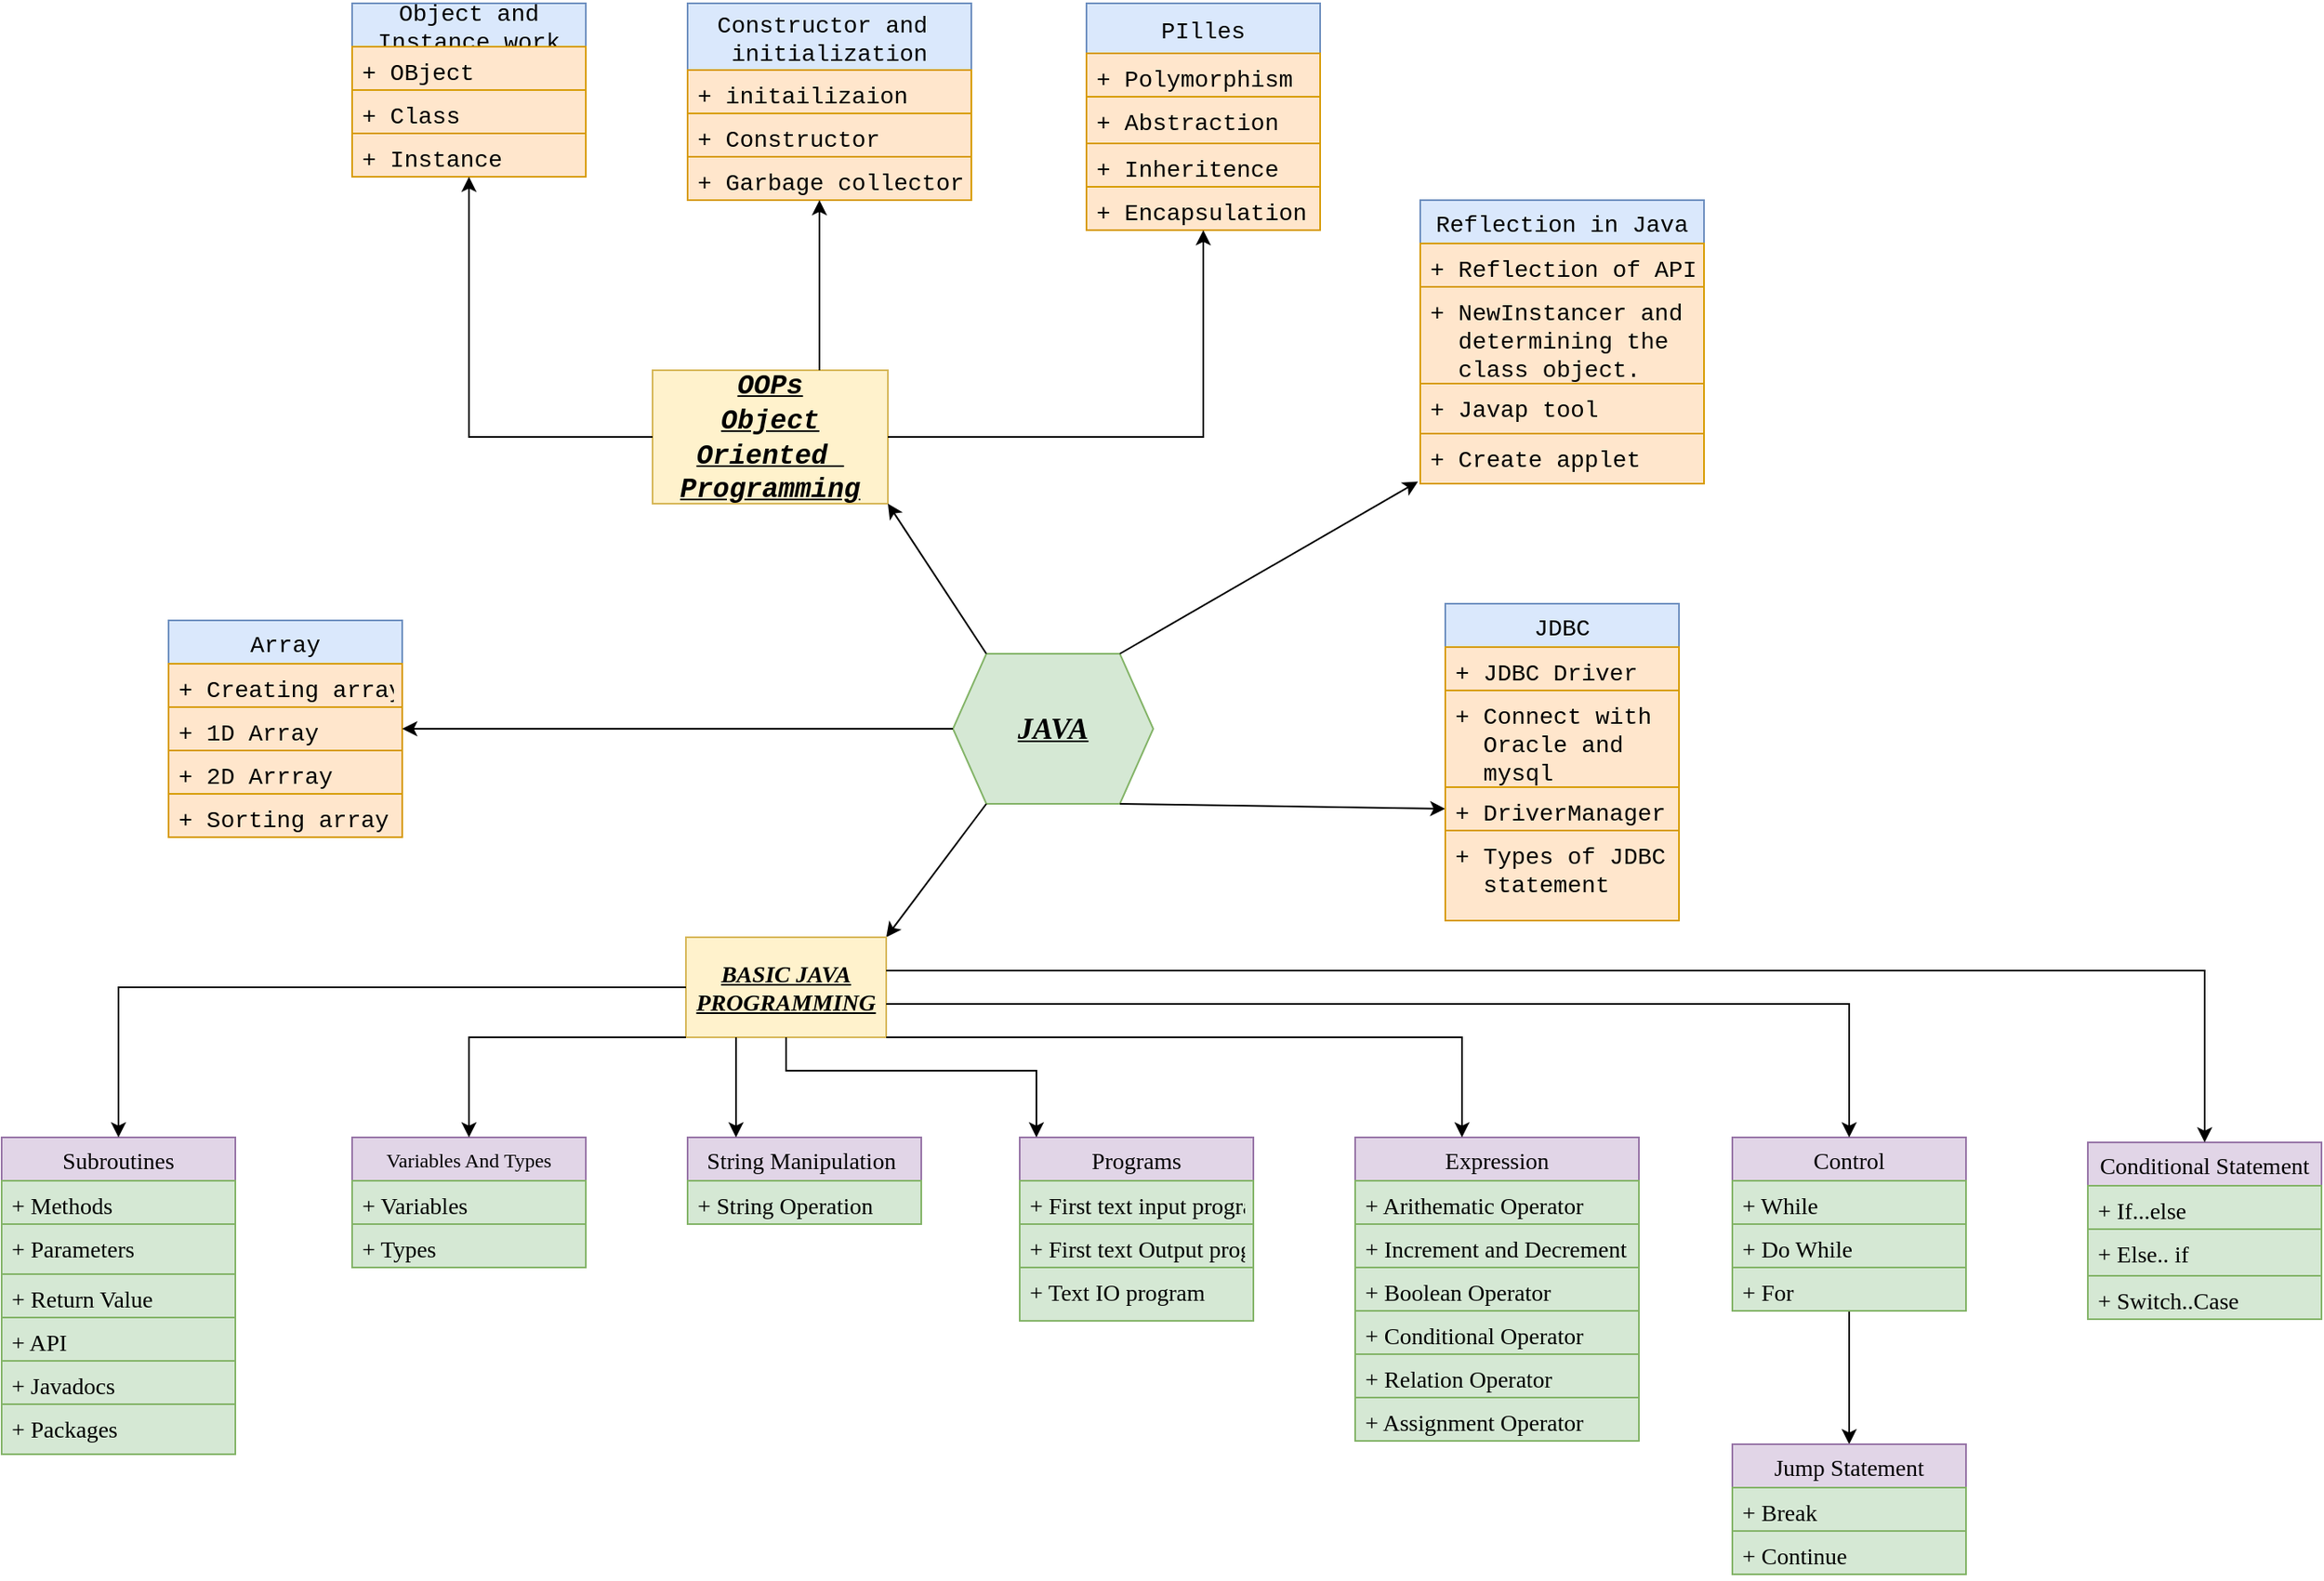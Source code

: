 <mxfile version="20.0.4" type="github"><diagram id="MmEPVt8AXvL0y0G6dtoI" name="Page-1"><mxGraphModel dx="1865" dy="1708" grid="1" gridSize="10" guides="1" tooltips="1" connect="1" arrows="1" fold="1" page="1" pageScale="1" pageWidth="827" pageHeight="1169" background="#FFFFFF" math="0" shadow="0"><root><mxCell id="0"/><mxCell id="1" parent="0"/><mxCell id="1txfP_tEEvy0SsZAOrRQ-7" value="&lt;h2&gt;&lt;i&gt;&lt;b&gt;&lt;u&gt;JAVA&lt;/u&gt;&lt;/b&gt;&lt;/i&gt;&lt;/h2&gt;" style="shape=hexagon;perimeter=hexagonPerimeter2;whiteSpace=wrap;html=1;fixedSize=1;fontFamily=Lucida Console;strokeColor=#82b366;rounded=0;sketch=0;shadow=0;fillColor=#d5e8d4;" parent="1" vertex="1"><mxGeometry x="360" y="230" width="120" height="90" as="geometry"/></mxCell><mxCell id="1txfP_tEEvy0SsZAOrRQ-9" value="" style="endArrow=classic;html=1;rounded=0;fontFamily=Lucida Console;entryX=1;entryY=0;entryDx=0;entryDy=0;" parent="1" target="1txfP_tEEvy0SsZAOrRQ-11" edge="1"><mxGeometry width="50" height="50" relative="1" as="geometry"><mxPoint x="380" y="320" as="sourcePoint"/><mxPoint x="330" y="400" as="targetPoint"/></mxGeometry></mxCell><mxCell id="1txfP_tEEvy0SsZAOrRQ-11" value="&lt;h3&gt;&lt;b&gt;&lt;u&gt;&lt;i&gt;&lt;font face=&quot;Times New Roman&quot;&gt;BASIC JAVA PROGRAMMING&lt;/font&gt;&lt;/i&gt;&lt;/u&gt;&lt;/b&gt;&lt;/h3&gt;" style="rounded=0;whiteSpace=wrap;html=1;shadow=0;sketch=0;fontFamily=Lucida Console;strokeColor=#d6b656;fillColor=#fff2cc;" parent="1" vertex="1"><mxGeometry x="200" y="400" width="120" height="60" as="geometry"/></mxCell><mxCell id="1txfP_tEEvy0SsZAOrRQ-21" value="Variables And Types" style="swimlane;fontStyle=0;childLayout=stackLayout;horizontal=1;startSize=26;fillColor=#e1d5e7;horizontalStack=0;resizeParent=1;resizeParentMax=0;resizeLast=0;collapsible=1;marginBottom=0;rounded=0;shadow=0;sketch=0;fontFamily=Times New Roman;strokeColor=#9673a6;" parent="1" vertex="1"><mxGeometry y="520" width="140" height="78" as="geometry"/></mxCell><mxCell id="1txfP_tEEvy0SsZAOrRQ-22" value="+ Variables" style="text;strokeColor=#82b366;fillColor=#d5e8d4;align=left;verticalAlign=top;spacingLeft=4;spacingRight=4;overflow=hidden;rotatable=0;points=[[0,0.5],[1,0.5]];portConstraint=eastwest;rounded=0;shadow=0;sketch=0;fontFamily=Times New Roman;fontSize=14;" parent="1txfP_tEEvy0SsZAOrRQ-21" vertex="1"><mxGeometry y="26" width="140" height="26" as="geometry"/></mxCell><mxCell id="1txfP_tEEvy0SsZAOrRQ-23" value="+ Types" style="text;strokeColor=#82b366;fillColor=#d5e8d4;align=left;verticalAlign=top;spacingLeft=4;spacingRight=4;overflow=hidden;rotatable=0;points=[[0,0.5],[1,0.5]];portConstraint=eastwest;rounded=0;shadow=0;sketch=0;fontFamily=Times New Roman;fontSize=14;" parent="1txfP_tEEvy0SsZAOrRQ-21" vertex="1"><mxGeometry y="52" width="140" height="26" as="geometry"/></mxCell><mxCell id="1txfP_tEEvy0SsZAOrRQ-25" value="String Manipulation " style="swimlane;fontStyle=0;childLayout=stackLayout;horizontal=1;startSize=26;fillColor=#e1d5e7;horizontalStack=0;resizeParent=1;resizeParentMax=0;resizeLast=0;collapsible=1;marginBottom=0;rounded=0;shadow=0;sketch=0;fontFamily=Times New Roman;fontSize=14;strokeColor=#9673a6;" parent="1" vertex="1"><mxGeometry x="201" y="520" width="140" height="52" as="geometry"/></mxCell><mxCell id="1txfP_tEEvy0SsZAOrRQ-26" value="+ String Operation" style="text;strokeColor=#82b366;fillColor=#d5e8d4;align=left;verticalAlign=top;spacingLeft=4;spacingRight=4;overflow=hidden;rotatable=0;points=[[0,0.5],[1,0.5]];portConstraint=eastwest;rounded=0;shadow=0;sketch=0;fontFamily=Times New Roman;fontSize=14;" parent="1txfP_tEEvy0SsZAOrRQ-25" vertex="1"><mxGeometry y="26" width="140" height="26" as="geometry"/></mxCell><mxCell id="1txfP_tEEvy0SsZAOrRQ-29" value="Programs" style="swimlane;fontStyle=0;childLayout=stackLayout;horizontal=1;startSize=26;fillColor=#e1d5e7;horizontalStack=0;resizeParent=1;resizeParentMax=0;resizeLast=0;collapsible=1;marginBottom=0;rounded=0;shadow=0;sketch=0;fontFamily=Times New Roman;fontSize=14;strokeColor=#9673a6;" parent="1" vertex="1"><mxGeometry x="400" y="520" width="140" height="110" as="geometry"/></mxCell><mxCell id="1txfP_tEEvy0SsZAOrRQ-30" value="+ First text input program" style="text;strokeColor=#82b366;fillColor=#d5e8d4;align=left;verticalAlign=top;spacingLeft=4;spacingRight=4;overflow=hidden;rotatable=0;points=[[0,0.5],[1,0.5]];portConstraint=eastwest;rounded=0;shadow=0;sketch=0;fontFamily=Times New Roman;fontSize=14;" parent="1txfP_tEEvy0SsZAOrRQ-29" vertex="1"><mxGeometry y="26" width="140" height="26" as="geometry"/></mxCell><mxCell id="1txfP_tEEvy0SsZAOrRQ-31" value="+ First text Output program" style="text;strokeColor=#82b366;fillColor=#d5e8d4;align=left;verticalAlign=top;spacingLeft=4;spacingRight=4;overflow=hidden;rotatable=0;points=[[0,0.5],[1,0.5]];portConstraint=eastwest;rounded=0;shadow=0;sketch=0;fontFamily=Times New Roman;fontSize=14;" parent="1txfP_tEEvy0SsZAOrRQ-29" vertex="1"><mxGeometry y="52" width="140" height="26" as="geometry"/></mxCell><mxCell id="1txfP_tEEvy0SsZAOrRQ-32" value="+ Text IO program&#10;" style="text;strokeColor=#82b366;fillColor=#d5e8d4;align=left;verticalAlign=top;spacingLeft=4;spacingRight=4;overflow=hidden;rotatable=0;points=[[0,0.5],[1,0.5]];portConstraint=eastwest;rounded=0;shadow=0;sketch=0;fontFamily=Times New Roman;fontSize=14;" parent="1txfP_tEEvy0SsZAOrRQ-29" vertex="1"><mxGeometry y="78" width="140" height="32" as="geometry"/></mxCell><mxCell id="1txfP_tEEvy0SsZAOrRQ-34" value="Expression" style="swimlane;fontStyle=0;childLayout=stackLayout;horizontal=1;startSize=26;fillColor=#e1d5e7;horizontalStack=0;resizeParent=1;resizeParentMax=0;resizeLast=0;collapsible=1;marginBottom=0;rounded=0;shadow=0;sketch=0;fontFamily=Times New Roman;fontSize=14;strokeColor=#9673a6;" parent="1" vertex="1"><mxGeometry x="601" y="520" width="170" height="182" as="geometry"/></mxCell><mxCell id="1txfP_tEEvy0SsZAOrRQ-35" value="+ Arithematic Operator" style="text;strokeColor=#82b366;fillColor=#d5e8d4;align=left;verticalAlign=top;spacingLeft=4;spacingRight=4;overflow=hidden;rotatable=0;points=[[0,0.5],[1,0.5]];portConstraint=eastwest;rounded=0;shadow=0;sketch=0;fontFamily=Times New Roman;fontSize=14;" parent="1txfP_tEEvy0SsZAOrRQ-34" vertex="1"><mxGeometry y="26" width="170" height="26" as="geometry"/></mxCell><mxCell id="1txfP_tEEvy0SsZAOrRQ-36" value="+ Increment and Decrement " style="text;strokeColor=#82b366;fillColor=#d5e8d4;align=left;verticalAlign=top;spacingLeft=4;spacingRight=4;overflow=hidden;rotatable=0;points=[[0,0.5],[1,0.5]];portConstraint=eastwest;rounded=0;shadow=0;sketch=0;fontFamily=Times New Roman;fontSize=14;" parent="1txfP_tEEvy0SsZAOrRQ-34" vertex="1"><mxGeometry y="52" width="170" height="26" as="geometry"/></mxCell><mxCell id="1txfP_tEEvy0SsZAOrRQ-51" value="+ Boolean Operator " style="text;strokeColor=#82b366;fillColor=#d5e8d4;align=left;verticalAlign=top;spacingLeft=4;spacingRight=4;overflow=hidden;rotatable=0;points=[[0,0.5],[1,0.5]];portConstraint=eastwest;rounded=0;shadow=0;sketch=0;fontFamily=Times New Roman;fontSize=14;" parent="1txfP_tEEvy0SsZAOrRQ-34" vertex="1"><mxGeometry y="78" width="170" height="26" as="geometry"/></mxCell><mxCell id="1txfP_tEEvy0SsZAOrRQ-52" value="+ Conditional Operator" style="text;strokeColor=#82b366;fillColor=#d5e8d4;align=left;verticalAlign=top;spacingLeft=4;spacingRight=4;overflow=hidden;rotatable=0;points=[[0,0.5],[1,0.5]];portConstraint=eastwest;rounded=0;shadow=0;sketch=0;fontFamily=Times New Roman;fontSize=14;" parent="1txfP_tEEvy0SsZAOrRQ-34" vertex="1"><mxGeometry y="104" width="170" height="26" as="geometry"/></mxCell><mxCell id="1txfP_tEEvy0SsZAOrRQ-37" value="+ Relation Operator" style="text;strokeColor=#82b366;fillColor=#d5e8d4;align=left;verticalAlign=top;spacingLeft=4;spacingRight=4;overflow=hidden;rotatable=0;points=[[0,0.5],[1,0.5]];portConstraint=eastwest;rounded=0;shadow=0;sketch=0;fontFamily=Times New Roman;fontSize=14;" parent="1txfP_tEEvy0SsZAOrRQ-34" vertex="1"><mxGeometry y="130" width="170" height="26" as="geometry"/></mxCell><mxCell id="1txfP_tEEvy0SsZAOrRQ-53" value="+ Assignment Operator" style="text;strokeColor=#82b366;fillColor=#d5e8d4;align=left;verticalAlign=top;spacingLeft=4;spacingRight=4;overflow=hidden;rotatable=0;points=[[0,0.5],[1,0.5]];portConstraint=eastwest;rounded=0;shadow=0;sketch=0;fontFamily=Times New Roman;fontSize=14;" parent="1txfP_tEEvy0SsZAOrRQ-34" vertex="1"><mxGeometry y="156" width="170" height="26" as="geometry"/></mxCell><mxCell id="1txfP_tEEvy0SsZAOrRQ-77" value="" style="edgeStyle=orthogonalEdgeStyle;rounded=0;orthogonalLoop=1;jettySize=auto;html=1;fontFamily=Times New Roman;fontSize=14;" parent="1" source="1txfP_tEEvy0SsZAOrRQ-69" target="1txfP_tEEvy0SsZAOrRQ-73" edge="1"><mxGeometry relative="1" as="geometry"/></mxCell><mxCell id="1txfP_tEEvy0SsZAOrRQ-69" value="Control" style="swimlane;fontStyle=0;childLayout=stackLayout;horizontal=1;startSize=26;fillColor=#e1d5e7;horizontalStack=0;resizeParent=1;resizeParentMax=0;resizeLast=0;collapsible=1;marginBottom=0;rounded=0;shadow=0;sketch=0;fontFamily=Times New Roman;fontSize=14;strokeColor=#9673a6;" parent="1" vertex="1"><mxGeometry x="827" y="520" width="140" height="104" as="geometry"/></mxCell><mxCell id="1txfP_tEEvy0SsZAOrRQ-70" value="+ While" style="text;strokeColor=#82b366;fillColor=#d5e8d4;align=left;verticalAlign=top;spacingLeft=4;spacingRight=4;overflow=hidden;rotatable=0;points=[[0,0.5],[1,0.5]];portConstraint=eastwest;rounded=0;shadow=0;sketch=0;fontFamily=Times New Roman;fontSize=14;" parent="1txfP_tEEvy0SsZAOrRQ-69" vertex="1"><mxGeometry y="26" width="140" height="26" as="geometry"/></mxCell><mxCell id="1txfP_tEEvy0SsZAOrRQ-71" value="+ Do While" style="text;strokeColor=#82b366;fillColor=#d5e8d4;align=left;verticalAlign=top;spacingLeft=4;spacingRight=4;overflow=hidden;rotatable=0;points=[[0,0.5],[1,0.5]];portConstraint=eastwest;rounded=0;shadow=0;sketch=0;fontFamily=Times New Roman;fontSize=14;" parent="1txfP_tEEvy0SsZAOrRQ-69" vertex="1"><mxGeometry y="52" width="140" height="26" as="geometry"/></mxCell><mxCell id="1txfP_tEEvy0SsZAOrRQ-72" value="+ For" style="text;strokeColor=#82b366;fillColor=#d5e8d4;align=left;verticalAlign=top;spacingLeft=4;spacingRight=4;overflow=hidden;rotatable=0;points=[[0,0.5],[1,0.5]];portConstraint=eastwest;rounded=0;shadow=0;sketch=0;fontFamily=Times New Roman;fontSize=14;" parent="1txfP_tEEvy0SsZAOrRQ-69" vertex="1"><mxGeometry y="78" width="140" height="26" as="geometry"/></mxCell><mxCell id="1txfP_tEEvy0SsZAOrRQ-73" value="Jump Statement" style="swimlane;fontStyle=0;childLayout=stackLayout;horizontal=1;startSize=26;fillColor=#e1d5e7;horizontalStack=0;resizeParent=1;resizeParentMax=0;resizeLast=0;collapsible=1;marginBottom=0;rounded=0;shadow=0;sketch=0;fontFamily=Times New Roman;fontSize=14;strokeColor=#9673a6;" parent="1" vertex="1"><mxGeometry x="827" y="704" width="140" height="78" as="geometry"/></mxCell><mxCell id="1txfP_tEEvy0SsZAOrRQ-74" value="+ Break" style="text;strokeColor=#82b366;fillColor=#d5e8d4;align=left;verticalAlign=top;spacingLeft=4;spacingRight=4;overflow=hidden;rotatable=0;points=[[0,0.5],[1,0.5]];portConstraint=eastwest;rounded=0;shadow=0;sketch=0;fontFamily=Times New Roman;fontSize=14;" parent="1txfP_tEEvy0SsZAOrRQ-73" vertex="1"><mxGeometry y="26" width="140" height="26" as="geometry"/></mxCell><mxCell id="1txfP_tEEvy0SsZAOrRQ-75" value="+ Continue" style="text;strokeColor=#82b366;fillColor=#d5e8d4;align=left;verticalAlign=top;spacingLeft=4;spacingRight=4;overflow=hidden;rotatable=0;points=[[0,0.5],[1,0.5]];portConstraint=eastwest;rounded=0;shadow=0;sketch=0;fontFamily=Times New Roman;fontSize=14;" parent="1txfP_tEEvy0SsZAOrRQ-73" vertex="1"><mxGeometry y="52" width="140" height="26" as="geometry"/></mxCell><mxCell id="1txfP_tEEvy0SsZAOrRQ-78" value="Conditional Statement" style="swimlane;fontStyle=0;childLayout=stackLayout;horizontal=1;startSize=26;fillColor=#e1d5e7;horizontalStack=0;resizeParent=1;resizeParentMax=0;resizeLast=0;collapsible=1;marginBottom=0;rounded=0;shadow=0;sketch=0;fontFamily=Times New Roman;fontSize=14;strokeColor=#9673a6;" parent="1" vertex="1"><mxGeometry x="1040" y="523" width="140" height="106" as="geometry"/></mxCell><mxCell id="1txfP_tEEvy0SsZAOrRQ-79" value="+ If...else" style="text;strokeColor=#82b366;fillColor=#d5e8d4;align=left;verticalAlign=top;spacingLeft=4;spacingRight=4;overflow=hidden;rotatable=0;points=[[0,0.5],[1,0.5]];portConstraint=eastwest;rounded=0;shadow=0;sketch=0;fontFamily=Times New Roman;fontSize=14;" parent="1txfP_tEEvy0SsZAOrRQ-78" vertex="1"><mxGeometry y="26" width="140" height="26" as="geometry"/></mxCell><mxCell id="1txfP_tEEvy0SsZAOrRQ-80" value="+ Else.. if" style="text;strokeColor=#82b366;fillColor=#d5e8d4;align=left;verticalAlign=top;spacingLeft=4;spacingRight=4;overflow=hidden;rotatable=0;points=[[0,0.5],[1,0.5]];portConstraint=eastwest;rounded=0;shadow=0;sketch=0;fontFamily=Times New Roman;fontSize=14;" parent="1txfP_tEEvy0SsZAOrRQ-78" vertex="1"><mxGeometry y="52" width="140" height="28" as="geometry"/></mxCell><mxCell id="1txfP_tEEvy0SsZAOrRQ-81" value="+ Switch..Case" style="text;strokeColor=#82b366;fillColor=#d5e8d4;align=left;verticalAlign=top;spacingLeft=4;spacingRight=4;overflow=hidden;rotatable=0;points=[[0,0.5],[1,0.5]];portConstraint=eastwest;rounded=0;shadow=0;sketch=0;fontFamily=Times New Roman;fontSize=14;" parent="1txfP_tEEvy0SsZAOrRQ-78" vertex="1"><mxGeometry y="80" width="140" height="26" as="geometry"/></mxCell><mxCell id="1txfP_tEEvy0SsZAOrRQ-82" value="Subroutines" style="swimlane;fontStyle=0;childLayout=stackLayout;horizontal=1;startSize=26;fillColor=#e1d5e7;horizontalStack=0;resizeParent=1;resizeParentMax=0;resizeLast=0;collapsible=1;marginBottom=0;rounded=0;shadow=0;sketch=0;fontFamily=Times New Roman;fontSize=14;strokeColor=#9673a6;" parent="1" vertex="1"><mxGeometry x="-210" y="520" width="140" height="190" as="geometry"/></mxCell><mxCell id="1txfP_tEEvy0SsZAOrRQ-83" value="+ Methods " style="text;strokeColor=#82b366;fillColor=#d5e8d4;align=left;verticalAlign=top;spacingLeft=4;spacingRight=4;overflow=hidden;rotatable=0;points=[[0,0.5],[1,0.5]];portConstraint=eastwest;rounded=0;shadow=0;sketch=0;fontFamily=Times New Roman;fontSize=14;" parent="1txfP_tEEvy0SsZAOrRQ-82" vertex="1"><mxGeometry y="26" width="140" height="26" as="geometry"/></mxCell><mxCell id="1txfP_tEEvy0SsZAOrRQ-84" value="+ Parameters" style="text;strokeColor=#82b366;fillColor=#d5e8d4;align=left;verticalAlign=top;spacingLeft=4;spacingRight=4;overflow=hidden;rotatable=0;points=[[0,0.5],[1,0.5]];portConstraint=eastwest;rounded=0;shadow=0;sketch=0;fontFamily=Times New Roman;fontSize=14;" parent="1txfP_tEEvy0SsZAOrRQ-82" vertex="1"><mxGeometry y="52" width="140" height="30" as="geometry"/></mxCell><mxCell id="1txfP_tEEvy0SsZAOrRQ-86" value="+ Return Value" style="text;strokeColor=#82b366;fillColor=#d5e8d4;align=left;verticalAlign=top;spacingLeft=4;spacingRight=4;overflow=hidden;rotatable=0;points=[[0,0.5],[1,0.5]];portConstraint=eastwest;rounded=0;shadow=0;sketch=0;fontFamily=Times New Roman;fontSize=14;" parent="1txfP_tEEvy0SsZAOrRQ-82" vertex="1"><mxGeometry y="82" width="140" height="26" as="geometry"/></mxCell><mxCell id="1txfP_tEEvy0SsZAOrRQ-85" value="+ API" style="text;strokeColor=#82b366;fillColor=#d5e8d4;align=left;verticalAlign=top;spacingLeft=4;spacingRight=4;overflow=hidden;rotatable=0;points=[[0,0.5],[1,0.5]];portConstraint=eastwest;rounded=0;shadow=0;sketch=0;fontFamily=Times New Roman;fontSize=14;" parent="1txfP_tEEvy0SsZAOrRQ-82" vertex="1"><mxGeometry y="108" width="140" height="26" as="geometry"/></mxCell><mxCell id="1txfP_tEEvy0SsZAOrRQ-87" value="+ Javadocs" style="text;strokeColor=#82b366;fillColor=#d5e8d4;align=left;verticalAlign=top;spacingLeft=4;spacingRight=4;overflow=hidden;rotatable=0;points=[[0,0.5],[1,0.5]];portConstraint=eastwest;rounded=0;shadow=0;sketch=0;fontFamily=Times New Roman;fontSize=14;" parent="1txfP_tEEvy0SsZAOrRQ-82" vertex="1"><mxGeometry y="134" width="140" height="26" as="geometry"/></mxCell><mxCell id="1txfP_tEEvy0SsZAOrRQ-88" value="+ Packages" style="text;strokeColor=#82b366;fillColor=#d5e8d4;align=left;verticalAlign=top;spacingLeft=4;spacingRight=4;overflow=hidden;rotatable=0;points=[[0,0.5],[1,0.5]];portConstraint=eastwest;rounded=0;shadow=0;sketch=0;fontFamily=Times New Roman;fontSize=14;" parent="1txfP_tEEvy0SsZAOrRQ-82" vertex="1"><mxGeometry y="160" width="140" height="30" as="geometry"/></mxCell><mxCell id="1txfP_tEEvy0SsZAOrRQ-89" value="" style="edgeStyle=segmentEdgeStyle;endArrow=classic;html=1;rounded=0;fontFamily=Times New Roman;fontSize=14;" parent="1" source="1txfP_tEEvy0SsZAOrRQ-11" target="1txfP_tEEvy0SsZAOrRQ-82" edge="1"><mxGeometry width="50" height="50" relative="1" as="geometry"><mxPoint x="-80" y="440" as="sourcePoint"/><mxPoint x="-30" y="390" as="targetPoint"/></mxGeometry></mxCell><mxCell id="1txfP_tEEvy0SsZAOrRQ-90" value="" style="edgeStyle=segmentEdgeStyle;endArrow=classic;html=1;rounded=0;fontFamily=Times New Roman;fontSize=14;exitX=0;exitY=1;exitDx=0;exitDy=0;" parent="1" source="1txfP_tEEvy0SsZAOrRQ-11" target="1txfP_tEEvy0SsZAOrRQ-21" edge="1"><mxGeometry width="50" height="50" relative="1" as="geometry"><mxPoint x="30" y="510" as="sourcePoint"/><mxPoint x="80" y="460" as="targetPoint"/></mxGeometry></mxCell><mxCell id="1txfP_tEEvy0SsZAOrRQ-91" value="" style="edgeStyle=segmentEdgeStyle;endArrow=classic;html=1;rounded=0;fontFamily=Times New Roman;fontSize=14;" parent="1" source="1txfP_tEEvy0SsZAOrRQ-11" target="1txfP_tEEvy0SsZAOrRQ-25" edge="1"><mxGeometry width="50" height="50" relative="1" as="geometry"><mxPoint x="220" y="520" as="sourcePoint"/><mxPoint x="270" y="520" as="targetPoint"/><Array as="points"><mxPoint x="230" y="490"/><mxPoint x="230" y="490"/></Array></mxGeometry></mxCell><mxCell id="1txfP_tEEvy0SsZAOrRQ-94" value="" style="edgeStyle=elbowEdgeStyle;elbow=vertical;endArrow=classic;html=1;rounded=0;fontFamily=Times New Roman;fontSize=14;" parent="1" source="1txfP_tEEvy0SsZAOrRQ-11" target="1txfP_tEEvy0SsZAOrRQ-29" edge="1"><mxGeometry width="50" height="50" relative="1" as="geometry"><mxPoint x="310" y="510" as="sourcePoint"/><mxPoint x="360" y="460" as="targetPoint"/><Array as="points"><mxPoint x="410" y="480"/><mxPoint x="420" y="490"/><mxPoint x="330" y="485"/></Array></mxGeometry></mxCell><mxCell id="1txfP_tEEvy0SsZAOrRQ-96" value="" style="edgeStyle=segmentEdgeStyle;endArrow=classic;html=1;rounded=0;fontFamily=Times New Roman;fontSize=14;exitX=1;exitY=1;exitDx=0;exitDy=0;" parent="1" source="1txfP_tEEvy0SsZAOrRQ-11" target="1txfP_tEEvy0SsZAOrRQ-34" edge="1"><mxGeometry width="50" height="50" relative="1" as="geometry"><mxPoint x="460" y="440" as="sourcePoint"/><mxPoint x="660" y="490" as="targetPoint"/><Array as="points"><mxPoint x="665" y="460"/></Array></mxGeometry></mxCell><mxCell id="1txfP_tEEvy0SsZAOrRQ-97" value="" style="edgeStyle=segmentEdgeStyle;endArrow=classic;html=1;rounded=0;fontFamily=Times New Roman;fontSize=14;" parent="1" target="1txfP_tEEvy0SsZAOrRQ-69" edge="1"><mxGeometry width="50" height="50" relative="1" as="geometry"><mxPoint x="320" y="440" as="sourcePoint"/><mxPoint x="370" y="390" as="targetPoint"/><Array as="points"><mxPoint x="897" y="440"/></Array></mxGeometry></mxCell><mxCell id="1txfP_tEEvy0SsZAOrRQ-98" value="" style="edgeStyle=segmentEdgeStyle;endArrow=classic;html=1;rounded=0;fontFamily=Times New Roman;fontSize=14;" parent="1" target="1txfP_tEEvy0SsZAOrRQ-78" edge="1"><mxGeometry width="50" height="50" relative="1" as="geometry"><mxPoint x="320" y="420" as="sourcePoint"/><mxPoint x="370" y="370" as="targetPoint"/><Array as="points"><mxPoint x="1110" y="420"/></Array></mxGeometry></mxCell><mxCell id="1txfP_tEEvy0SsZAOrRQ-99" value="&lt;h3&gt;&lt;font face=&quot;Courier New&quot;&gt;&lt;i&gt;&lt;u&gt;OOPs&lt;br&gt;Object Oriented&amp;nbsp;&lt;br&gt;Programming&lt;/u&gt;&lt;/i&gt;&lt;/font&gt;&lt;/h3&gt;" style="rounded=0;whiteSpace=wrap;html=1;shadow=0;sketch=0;fontFamily=Times New Roman;fontSize=14;strokeColor=#d6b656;align=center;fillColor=#fff2cc;" parent="1" vertex="1"><mxGeometry x="180" y="60" width="141" height="80" as="geometry"/></mxCell><mxCell id="1txfP_tEEvy0SsZAOrRQ-100" value="" style="endArrow=classic;html=1;rounded=0;fontFamily=Times New Roman;fontSize=14;entryX=1;entryY=1;entryDx=0;entryDy=0;" parent="1" target="1txfP_tEEvy0SsZAOrRQ-99" edge="1"><mxGeometry width="50" height="50" relative="1" as="geometry"><mxPoint x="380" y="230" as="sourcePoint"/><mxPoint x="500" y="130" as="targetPoint"/></mxGeometry></mxCell><mxCell id="1txfP_tEEvy0SsZAOrRQ-101" value="Object and&#10;Instance work" style="swimlane;fontStyle=0;childLayout=stackLayout;horizontal=1;startSize=26;fillColor=#dae8fc;horizontalStack=0;resizeParent=1;resizeParentMax=0;resizeLast=0;collapsible=1;marginBottom=0;rounded=0;shadow=0;sketch=0;fontFamily=Courier New;fontSize=14;strokeColor=#6c8ebf;" parent="1" vertex="1"><mxGeometry y="-160" width="140" height="104" as="geometry"/></mxCell><mxCell id="1txfP_tEEvy0SsZAOrRQ-102" value="+ OBject" style="text;strokeColor=#d79b00;fillColor=#ffe6cc;align=left;verticalAlign=top;spacingLeft=4;spacingRight=4;overflow=hidden;rotatable=0;points=[[0,0.5],[1,0.5]];portConstraint=eastwest;rounded=0;shadow=0;sketch=0;fontFamily=Courier New;fontSize=14;" parent="1txfP_tEEvy0SsZAOrRQ-101" vertex="1"><mxGeometry y="26" width="140" height="26" as="geometry"/></mxCell><mxCell id="1txfP_tEEvy0SsZAOrRQ-103" value="+ Class" style="text;strokeColor=#d79b00;fillColor=#ffe6cc;align=left;verticalAlign=top;spacingLeft=4;spacingRight=4;overflow=hidden;rotatable=0;points=[[0,0.5],[1,0.5]];portConstraint=eastwest;rounded=0;shadow=0;sketch=0;fontFamily=Courier New;fontSize=14;" parent="1txfP_tEEvy0SsZAOrRQ-101" vertex="1"><mxGeometry y="52" width="140" height="26" as="geometry"/></mxCell><mxCell id="1txfP_tEEvy0SsZAOrRQ-104" value="+ Instance " style="text;strokeColor=#d79b00;fillColor=#ffe6cc;align=left;verticalAlign=top;spacingLeft=4;spacingRight=4;overflow=hidden;rotatable=0;points=[[0,0.5],[1,0.5]];portConstraint=eastwest;rounded=0;shadow=0;sketch=0;fontFamily=Courier New;fontSize=14;" parent="1txfP_tEEvy0SsZAOrRQ-101" vertex="1"><mxGeometry y="78" width="140" height="26" as="geometry"/></mxCell><mxCell id="1txfP_tEEvy0SsZAOrRQ-105" value="Constructor and &#10;initialization" style="swimlane;fontStyle=0;childLayout=stackLayout;horizontal=1;startSize=40;fillColor=#dae8fc;horizontalStack=0;resizeParent=1;resizeParentMax=0;resizeLast=0;collapsible=1;marginBottom=0;rounded=0;shadow=0;sketch=0;fontFamily=Courier New;fontSize=14;strokeColor=#6c8ebf;" parent="1" vertex="1"><mxGeometry x="201" y="-160" width="170" height="118" as="geometry"/></mxCell><mxCell id="1txfP_tEEvy0SsZAOrRQ-106" value="+ initailizaion    " style="text;strokeColor=#d79b00;fillColor=#ffe6cc;align=left;verticalAlign=top;spacingLeft=4;spacingRight=4;overflow=hidden;rotatable=0;points=[[0,0.5],[1,0.5]];portConstraint=eastwest;rounded=0;shadow=0;sketch=0;fontFamily=Courier New;fontSize=14;" parent="1txfP_tEEvy0SsZAOrRQ-105" vertex="1"><mxGeometry y="40" width="170" height="26" as="geometry"/></mxCell><mxCell id="1txfP_tEEvy0SsZAOrRQ-107" value="+ Constructor" style="text;strokeColor=#d79b00;fillColor=#ffe6cc;align=left;verticalAlign=top;spacingLeft=4;spacingRight=4;overflow=hidden;rotatable=0;points=[[0,0.5],[1,0.5]];portConstraint=eastwest;rounded=0;shadow=0;sketch=0;fontFamily=Courier New;fontSize=14;" parent="1txfP_tEEvy0SsZAOrRQ-105" vertex="1"><mxGeometry y="66" width="170" height="26" as="geometry"/></mxCell><mxCell id="1txfP_tEEvy0SsZAOrRQ-108" value="+ Garbage collector" style="text;strokeColor=#d79b00;fillColor=#ffe6cc;align=left;verticalAlign=top;spacingLeft=4;spacingRight=4;overflow=hidden;rotatable=0;points=[[0,0.5],[1,0.5]];portConstraint=eastwest;rounded=0;shadow=0;sketch=0;fontFamily=Courier New;fontSize=14;" parent="1txfP_tEEvy0SsZAOrRQ-105" vertex="1"><mxGeometry y="92" width="170" height="26" as="geometry"/></mxCell><mxCell id="1txfP_tEEvy0SsZAOrRQ-110" value="PIlles" style="swimlane;fontStyle=0;childLayout=stackLayout;horizontal=1;startSize=30;fillColor=#dae8fc;horizontalStack=0;resizeParent=1;resizeParentMax=0;resizeLast=0;collapsible=1;marginBottom=0;rounded=0;shadow=0;sketch=0;fontFamily=Courier New;fontSize=14;strokeColor=#6c8ebf;" parent="1" vertex="1"><mxGeometry x="440" y="-160" width="140" height="136" as="geometry"/></mxCell><mxCell id="1txfP_tEEvy0SsZAOrRQ-111" value="+ Polymorphism" style="text;strokeColor=#d79b00;fillColor=#ffe6cc;align=left;verticalAlign=top;spacingLeft=4;spacingRight=4;overflow=hidden;rotatable=0;points=[[0,0.5],[1,0.5]];portConstraint=eastwest;rounded=0;shadow=0;sketch=0;fontFamily=Courier New;fontSize=14;" parent="1txfP_tEEvy0SsZAOrRQ-110" vertex="1"><mxGeometry y="30" width="140" height="26" as="geometry"/></mxCell><mxCell id="1txfP_tEEvy0SsZAOrRQ-113" value="+ Abstraction" style="text;strokeColor=#d79b00;fillColor=#ffe6cc;align=left;verticalAlign=top;spacingLeft=4;spacingRight=4;overflow=hidden;rotatable=0;points=[[0,0.5],[1,0.5]];portConstraint=eastwest;rounded=0;shadow=0;sketch=0;fontFamily=Courier New;fontSize=14;" parent="1txfP_tEEvy0SsZAOrRQ-110" vertex="1"><mxGeometry y="56" width="140" height="28" as="geometry"/></mxCell><mxCell id="1txfP_tEEvy0SsZAOrRQ-112" value="+ Inheritence&#10;" style="text;strokeColor=#d79b00;fillColor=#ffe6cc;align=left;verticalAlign=top;spacingLeft=4;spacingRight=4;overflow=hidden;rotatable=0;points=[[0,0.5],[1,0.5]];portConstraint=eastwest;rounded=0;shadow=0;sketch=0;fontFamily=Courier New;fontSize=14;" parent="1txfP_tEEvy0SsZAOrRQ-110" vertex="1"><mxGeometry y="84" width="140" height="26" as="geometry"/></mxCell><mxCell id="1txfP_tEEvy0SsZAOrRQ-114" value="+ Encapsulation" style="text;strokeColor=#d79b00;fillColor=#ffe6cc;align=left;verticalAlign=top;spacingLeft=4;spacingRight=4;overflow=hidden;rotatable=0;points=[[0,0.5],[1,0.5]];portConstraint=eastwest;rounded=0;shadow=0;sketch=0;fontFamily=Courier New;fontSize=14;" parent="1txfP_tEEvy0SsZAOrRQ-110" vertex="1"><mxGeometry y="110" width="140" height="26" as="geometry"/></mxCell><mxCell id="1txfP_tEEvy0SsZAOrRQ-115" value="Array" style="swimlane;fontStyle=0;childLayout=stackLayout;horizontal=1;startSize=26;fillColor=#dae8fc;horizontalStack=0;resizeParent=1;resizeParentMax=0;resizeLast=0;collapsible=1;marginBottom=0;rounded=0;shadow=0;sketch=0;fontFamily=Courier New;fontSize=14;strokeColor=#6c8ebf;" parent="1" vertex="1"><mxGeometry x="-110" y="210" width="140" height="130" as="geometry"/></mxCell><mxCell id="1txfP_tEEvy0SsZAOrRQ-116" value="+ Creating array" style="text;strokeColor=#d79b00;fillColor=#ffe6cc;align=left;verticalAlign=top;spacingLeft=4;spacingRight=4;overflow=hidden;rotatable=0;points=[[0,0.5],[1,0.5]];portConstraint=eastwest;rounded=0;shadow=0;sketch=0;fontFamily=Courier New;fontSize=14;" parent="1txfP_tEEvy0SsZAOrRQ-115" vertex="1"><mxGeometry y="26" width="140" height="26" as="geometry"/></mxCell><mxCell id="1txfP_tEEvy0SsZAOrRQ-117" value="+ 1D Array" style="text;strokeColor=#d79b00;fillColor=#ffe6cc;align=left;verticalAlign=top;spacingLeft=4;spacingRight=4;overflow=hidden;rotatable=0;points=[[0,0.5],[1,0.5]];portConstraint=eastwest;rounded=0;shadow=0;sketch=0;fontFamily=Courier New;fontSize=14;" parent="1txfP_tEEvy0SsZAOrRQ-115" vertex="1"><mxGeometry y="52" width="140" height="26" as="geometry"/></mxCell><mxCell id="1txfP_tEEvy0SsZAOrRQ-118" value="+ 2D Arrray" style="text;strokeColor=#d79b00;fillColor=#ffe6cc;align=left;verticalAlign=top;spacingLeft=4;spacingRight=4;overflow=hidden;rotatable=0;points=[[0,0.5],[1,0.5]];portConstraint=eastwest;rounded=0;shadow=0;sketch=0;fontFamily=Courier New;fontSize=14;" parent="1txfP_tEEvy0SsZAOrRQ-115" vertex="1"><mxGeometry y="78" width="140" height="26" as="geometry"/></mxCell><mxCell id="1txfP_tEEvy0SsZAOrRQ-126" value="+ Sorting array" style="text;strokeColor=#d79b00;fillColor=#ffe6cc;align=left;verticalAlign=top;spacingLeft=4;spacingRight=4;overflow=hidden;rotatable=0;points=[[0,0.5],[1,0.5]];portConstraint=eastwest;rounded=0;shadow=0;sketch=0;fontFamily=Courier New;fontSize=14;" parent="1txfP_tEEvy0SsZAOrRQ-115" vertex="1"><mxGeometry y="104" width="140" height="26" as="geometry"/></mxCell><mxCell id="1txfP_tEEvy0SsZAOrRQ-119" value="" style="edgeStyle=segmentEdgeStyle;endArrow=classic;html=1;rounded=0;fontFamily=Courier New;fontSize=14;" parent="1" source="1txfP_tEEvy0SsZAOrRQ-99" target="1txfP_tEEvy0SsZAOrRQ-104" edge="1"><mxGeometry width="50" height="50" relative="1" as="geometry"><mxPoint x="80" y="70" as="sourcePoint"/><mxPoint x="130" y="20" as="targetPoint"/></mxGeometry></mxCell><mxCell id="1txfP_tEEvy0SsZAOrRQ-120" value="" style="edgeStyle=segmentEdgeStyle;endArrow=classic;html=1;rounded=0;fontFamily=Courier New;fontSize=14;" parent="1" source="1txfP_tEEvy0SsZAOrRQ-99" target="1txfP_tEEvy0SsZAOrRQ-108" edge="1"><mxGeometry width="50" height="50" relative="1" as="geometry"><mxPoint x="225.5" y="8" as="sourcePoint"/><mxPoint x="260" y="-30" as="targetPoint"/><Array as="points"><mxPoint x="280" y="30"/><mxPoint x="280" y="30"/></Array></mxGeometry></mxCell><mxCell id="1txfP_tEEvy0SsZAOrRQ-121" value="" style="edgeStyle=segmentEdgeStyle;endArrow=classic;html=1;rounded=0;fontFamily=Courier New;fontSize=14;" parent="1" target="1txfP_tEEvy0SsZAOrRQ-114" edge="1"><mxGeometry width="50" height="50" relative="1" as="geometry"><mxPoint x="321" y="100" as="sourcePoint"/><mxPoint x="371" y="50" as="targetPoint"/></mxGeometry></mxCell><mxCell id="1txfP_tEEvy0SsZAOrRQ-125" value="" style="endArrow=classic;html=1;rounded=0;fontFamily=Courier New;fontSize=14;exitX=0;exitY=0.5;exitDx=0;exitDy=0;" parent="1" source="1txfP_tEEvy0SsZAOrRQ-7" target="1txfP_tEEvy0SsZAOrRQ-117" edge="1"><mxGeometry width="50" height="50" relative="1" as="geometry"><mxPoint x="170" y="290" as="sourcePoint"/><mxPoint x="240" y="280" as="targetPoint"/></mxGeometry></mxCell><mxCell id="1txfP_tEEvy0SsZAOrRQ-127" value="Reflection in Java" style="swimlane;fontStyle=0;childLayout=stackLayout;horizontal=1;startSize=26;fillColor=#dae8fc;horizontalStack=0;resizeParent=1;resizeParentMax=0;resizeLast=0;collapsible=1;marginBottom=0;rounded=0;shadow=0;sketch=0;fontFamily=Courier New;fontSize=14;strokeColor=#6c8ebf;" parent="1" vertex="1"><mxGeometry x="640" y="-42" width="170" height="170" as="geometry"/></mxCell><mxCell id="1txfP_tEEvy0SsZAOrRQ-129" value="+ Reflection of API" style="text;strokeColor=#d79b00;fillColor=#ffe6cc;align=left;verticalAlign=top;spacingLeft=4;spacingRight=4;overflow=hidden;rotatable=0;points=[[0,0.5],[1,0.5]];portConstraint=eastwest;rounded=0;shadow=0;sketch=0;fontFamily=Courier New;fontSize=14;" parent="1txfP_tEEvy0SsZAOrRQ-127" vertex="1"><mxGeometry y="26" width="170" height="26" as="geometry"/></mxCell><mxCell id="1txfP_tEEvy0SsZAOrRQ-130" value="+ NewInstancer and &#10;  determining the &#10;  class object." style="text;strokeColor=#d79b00;fillColor=#ffe6cc;align=left;verticalAlign=top;spacingLeft=4;spacingRight=4;overflow=hidden;rotatable=0;points=[[0,0.5],[1,0.5]];portConstraint=eastwest;rounded=0;shadow=0;sketch=0;fontFamily=Courier New;fontSize=14;" parent="1txfP_tEEvy0SsZAOrRQ-127" vertex="1"><mxGeometry y="52" width="170" height="58" as="geometry"/></mxCell><mxCell id="1txfP_tEEvy0SsZAOrRQ-131" value="+ Javap tool" style="text;strokeColor=#d79b00;fillColor=#ffe6cc;align=left;verticalAlign=top;spacingLeft=4;spacingRight=4;overflow=hidden;rotatable=0;points=[[0,0.5],[1,0.5]];portConstraint=eastwest;rounded=0;shadow=0;sketch=0;fontFamily=Courier New;fontSize=14;" parent="1txfP_tEEvy0SsZAOrRQ-127" vertex="1"><mxGeometry y="110" width="170" height="30" as="geometry"/></mxCell><mxCell id="1txfP_tEEvy0SsZAOrRQ-132" value="+ Create applet " style="text;strokeColor=#d79b00;fillColor=#ffe6cc;align=left;verticalAlign=top;spacingLeft=4;spacingRight=4;overflow=hidden;rotatable=0;points=[[0,0.5],[1,0.5]];portConstraint=eastwest;rounded=0;shadow=0;sketch=0;fontFamily=Courier New;fontSize=14;" parent="1txfP_tEEvy0SsZAOrRQ-127" vertex="1"><mxGeometry y="140" width="170" height="30" as="geometry"/></mxCell><mxCell id="1txfP_tEEvy0SsZAOrRQ-138" value="" style="endArrow=classic;html=1;rounded=0;fontFamily=Courier New;fontSize=14;entryX=-0.008;entryY=0.96;entryDx=0;entryDy=0;entryPerimeter=0;" parent="1" target="1txfP_tEEvy0SsZAOrRQ-132" edge="1"><mxGeometry width="50" height="50" relative="1" as="geometry"><mxPoint x="460" y="230" as="sourcePoint"/><mxPoint x="510" y="180" as="targetPoint"/></mxGeometry></mxCell><mxCell id="1txfP_tEEvy0SsZAOrRQ-139" value="" style="endArrow=classic;html=1;rounded=0;fontFamily=Courier New;fontSize=14;entryX=0;entryY=0.5;entryDx=0;entryDy=0;" parent="1" target="1txfP_tEEvy0SsZAOrRQ-143" edge="1"><mxGeometry width="50" height="50" relative="1" as="geometry"><mxPoint x="460" y="320" as="sourcePoint"/><mxPoint x="830" y="320" as="targetPoint"/><Array as="points"/></mxGeometry></mxCell><mxCell id="1txfP_tEEvy0SsZAOrRQ-140" value="JDBC" style="swimlane;fontStyle=0;childLayout=stackLayout;horizontal=1;startSize=26;fillColor=#dae8fc;horizontalStack=0;resizeParent=1;resizeParentMax=0;resizeLast=0;collapsible=1;marginBottom=0;rounded=0;shadow=0;sketch=0;fontFamily=Courier New;fontSize=14;strokeColor=#6c8ebf;" parent="1" vertex="1"><mxGeometry x="655" y="200" width="140" height="190" as="geometry"/></mxCell><mxCell id="1txfP_tEEvy0SsZAOrRQ-141" value="+ JDBC Driver" style="text;strokeColor=#d79b00;fillColor=#ffe6cc;align=left;verticalAlign=top;spacingLeft=4;spacingRight=4;overflow=hidden;rotatable=0;points=[[0,0.5],[1,0.5]];portConstraint=eastwest;rounded=0;shadow=0;sketch=0;fontFamily=Courier New;fontSize=14;" parent="1txfP_tEEvy0SsZAOrRQ-140" vertex="1"><mxGeometry y="26" width="140" height="26" as="geometry"/></mxCell><mxCell id="1txfP_tEEvy0SsZAOrRQ-142" value="+ Connect with &#10;  Oracle and&#10;  mysql &#10;" style="text;strokeColor=#d79b00;fillColor=#ffe6cc;align=left;verticalAlign=top;spacingLeft=4;spacingRight=4;overflow=hidden;rotatable=0;points=[[0,0.5],[1,0.5]];portConstraint=eastwest;rounded=0;shadow=0;sketch=0;fontFamily=Courier New;fontSize=14;" parent="1txfP_tEEvy0SsZAOrRQ-140" vertex="1"><mxGeometry y="52" width="140" height="58" as="geometry"/></mxCell><mxCell id="1txfP_tEEvy0SsZAOrRQ-143" value="+ DriverManager" style="text;strokeColor=#d79b00;fillColor=#ffe6cc;align=left;verticalAlign=top;spacingLeft=4;spacingRight=4;overflow=hidden;rotatable=0;points=[[0,0.5],[1,0.5]];portConstraint=eastwest;rounded=0;shadow=0;sketch=0;fontFamily=Courier New;fontSize=14;" parent="1txfP_tEEvy0SsZAOrRQ-140" vertex="1"><mxGeometry y="110" width="140" height="26" as="geometry"/></mxCell><mxCell id="1txfP_tEEvy0SsZAOrRQ-144" value="+ Types of JDBC&#10;  statement" style="text;strokeColor=#d79b00;fillColor=#ffe6cc;align=left;verticalAlign=top;spacingLeft=4;spacingRight=4;overflow=hidden;rotatable=0;points=[[0,0.5],[1,0.5]];portConstraint=eastwest;rounded=0;shadow=0;sketch=0;fontFamily=Courier New;fontSize=14;" parent="1txfP_tEEvy0SsZAOrRQ-140" vertex="1"><mxGeometry y="136" width="140" height="54" as="geometry"/></mxCell></root></mxGraphModel></diagram></mxfile>